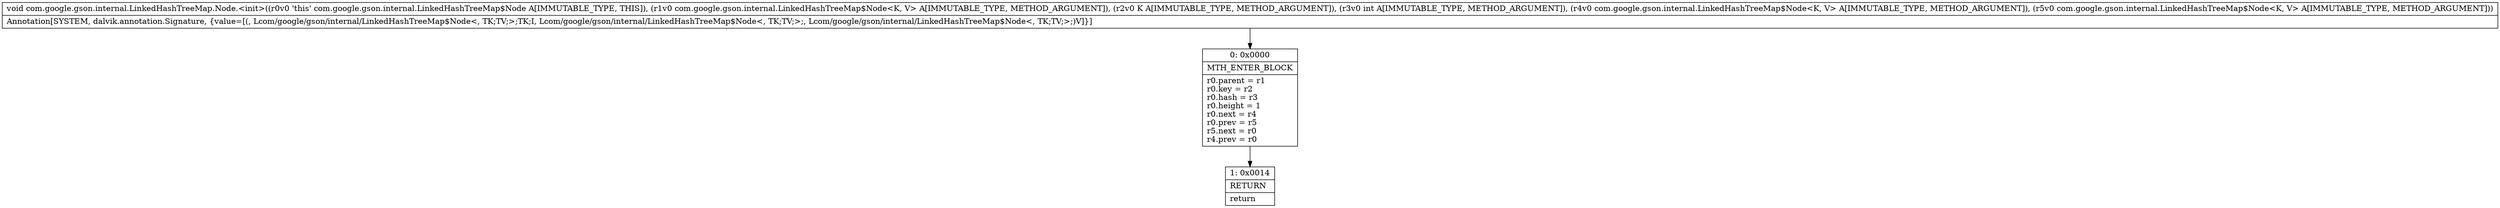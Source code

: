 digraph "CFG forcom.google.gson.internal.LinkedHashTreeMap.Node.\<init\>(Lcom\/google\/gson\/internal\/LinkedHashTreeMap$Node;Ljava\/lang\/Object;ILcom\/google\/gson\/internal\/LinkedHashTreeMap$Node;Lcom\/google\/gson\/internal\/LinkedHashTreeMap$Node;)V" {
Node_0 [shape=record,label="{0\:\ 0x0000|MTH_ENTER_BLOCK\l|r0.parent = r1\lr0.key = r2\lr0.hash = r3\lr0.height = 1\lr0.next = r4\lr0.prev = r5\lr5.next = r0\lr4.prev = r0\l}"];
Node_1 [shape=record,label="{1\:\ 0x0014|RETURN\l|return\l}"];
MethodNode[shape=record,label="{void com.google.gson.internal.LinkedHashTreeMap.Node.\<init\>((r0v0 'this' com.google.gson.internal.LinkedHashTreeMap$Node A[IMMUTABLE_TYPE, THIS]), (r1v0 com.google.gson.internal.LinkedHashTreeMap$Node\<K, V\> A[IMMUTABLE_TYPE, METHOD_ARGUMENT]), (r2v0 K A[IMMUTABLE_TYPE, METHOD_ARGUMENT]), (r3v0 int A[IMMUTABLE_TYPE, METHOD_ARGUMENT]), (r4v0 com.google.gson.internal.LinkedHashTreeMap$Node\<K, V\> A[IMMUTABLE_TYPE, METHOD_ARGUMENT]), (r5v0 com.google.gson.internal.LinkedHashTreeMap$Node\<K, V\> A[IMMUTABLE_TYPE, METHOD_ARGUMENT]))  | Annotation[SYSTEM, dalvik.annotation.Signature, \{value=[(, Lcom\/google\/gson\/internal\/LinkedHashTreeMap$Node\<, TK;TV;\>;TK;I, Lcom\/google\/gson\/internal\/LinkedHashTreeMap$Node\<, TK;TV;\>;, Lcom\/google\/gson\/internal\/LinkedHashTreeMap$Node\<, TK;TV;\>;)V]\}]\l}"];
MethodNode -> Node_0;
Node_0 -> Node_1;
}

